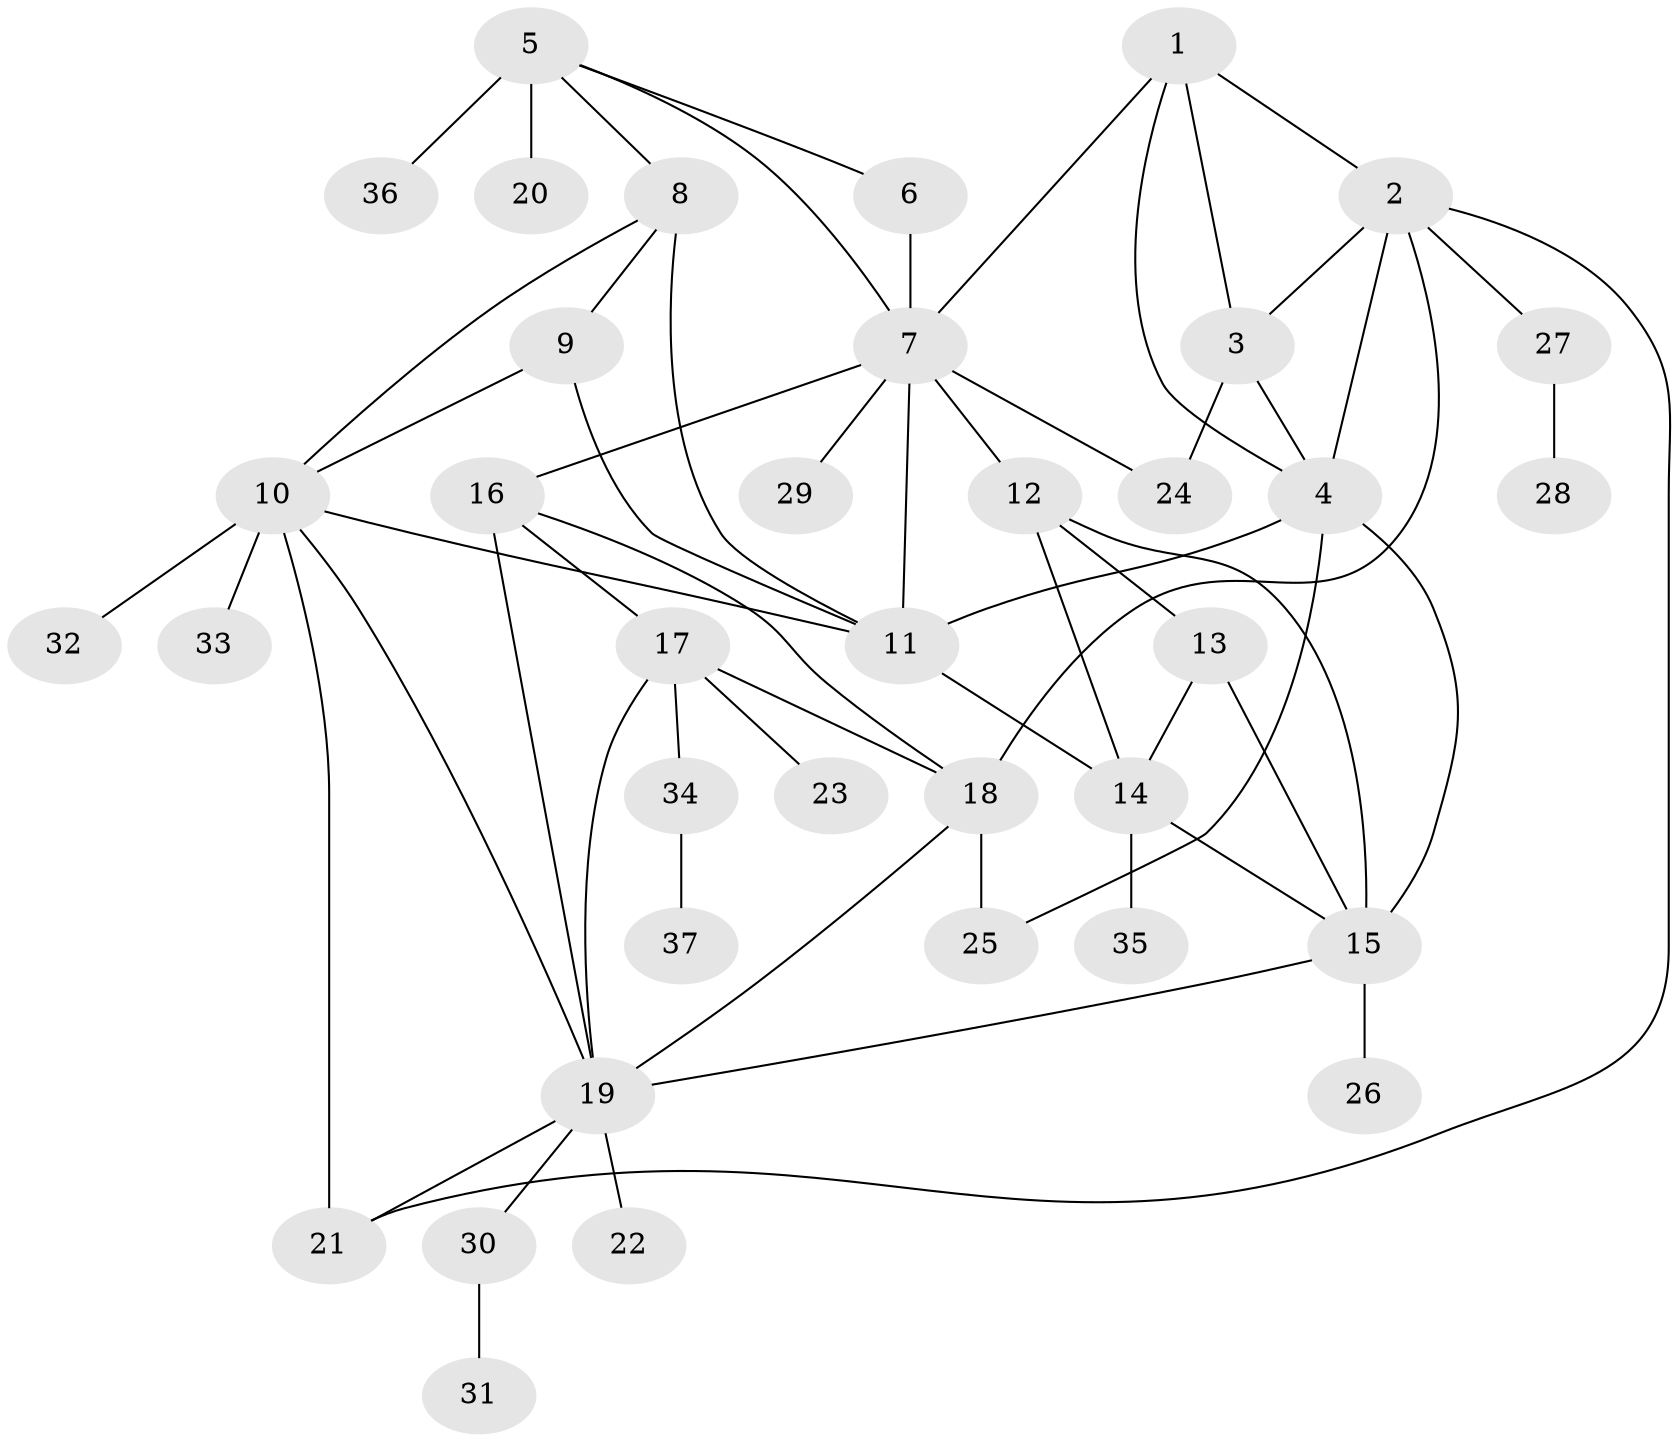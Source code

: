 // original degree distribution, {5: 0.07142857142857142, 7: 0.047619047619047616, 8: 0.03571428571428571, 10: 0.011904761904761904, 6: 0.023809523809523808, 11: 0.023809523809523808, 4: 0.03571428571428571, 1: 0.5476190476190477, 3: 0.023809523809523808, 2: 0.17857142857142858}
// Generated by graph-tools (version 1.1) at 2025/52/03/04/25 22:52:20]
// undirected, 37 vertices, 60 edges
graph export_dot {
  node [color=gray90,style=filled];
  1;
  2;
  3;
  4;
  5;
  6;
  7;
  8;
  9;
  10;
  11;
  12;
  13;
  14;
  15;
  16;
  17;
  18;
  19;
  20;
  21;
  22;
  23;
  24;
  25;
  26;
  27;
  28;
  29;
  30;
  31;
  32;
  33;
  34;
  35;
  36;
  37;
  1 -- 2 [weight=1.0];
  1 -- 3 [weight=1.0];
  1 -- 4 [weight=1.0];
  1 -- 7 [weight=1.0];
  2 -- 3 [weight=1.0];
  2 -- 4 [weight=1.0];
  2 -- 18 [weight=1.0];
  2 -- 21 [weight=1.0];
  2 -- 27 [weight=1.0];
  3 -- 4 [weight=1.0];
  3 -- 24 [weight=3.0];
  4 -- 11 [weight=2.0];
  4 -- 15 [weight=1.0];
  4 -- 25 [weight=1.0];
  5 -- 6 [weight=1.0];
  5 -- 7 [weight=2.0];
  5 -- 8 [weight=1.0];
  5 -- 20 [weight=4.0];
  5 -- 36 [weight=1.0];
  6 -- 7 [weight=3.0];
  7 -- 11 [weight=1.0];
  7 -- 12 [weight=1.0];
  7 -- 16 [weight=1.0];
  7 -- 24 [weight=1.0];
  7 -- 29 [weight=1.0];
  8 -- 9 [weight=1.0];
  8 -- 10 [weight=1.0];
  8 -- 11 [weight=1.0];
  9 -- 10 [weight=1.0];
  9 -- 11 [weight=3.0];
  10 -- 11 [weight=1.0];
  10 -- 19 [weight=1.0];
  10 -- 21 [weight=1.0];
  10 -- 32 [weight=1.0];
  10 -- 33 [weight=4.0];
  11 -- 14 [weight=1.0];
  12 -- 13 [weight=1.0];
  12 -- 14 [weight=1.0];
  12 -- 15 [weight=2.0];
  13 -- 14 [weight=1.0];
  13 -- 15 [weight=1.0];
  14 -- 15 [weight=1.0];
  14 -- 35 [weight=1.0];
  15 -- 19 [weight=1.0];
  15 -- 26 [weight=1.0];
  16 -- 17 [weight=1.0];
  16 -- 18 [weight=1.0];
  16 -- 19 [weight=1.0];
  17 -- 18 [weight=1.0];
  17 -- 19 [weight=1.0];
  17 -- 23 [weight=1.0];
  17 -- 34 [weight=3.0];
  18 -- 19 [weight=1.0];
  18 -- 25 [weight=2.0];
  19 -- 21 [weight=1.0];
  19 -- 22 [weight=3.0];
  19 -- 30 [weight=1.0];
  27 -- 28 [weight=1.0];
  30 -- 31 [weight=2.0];
  34 -- 37 [weight=1.0];
}
